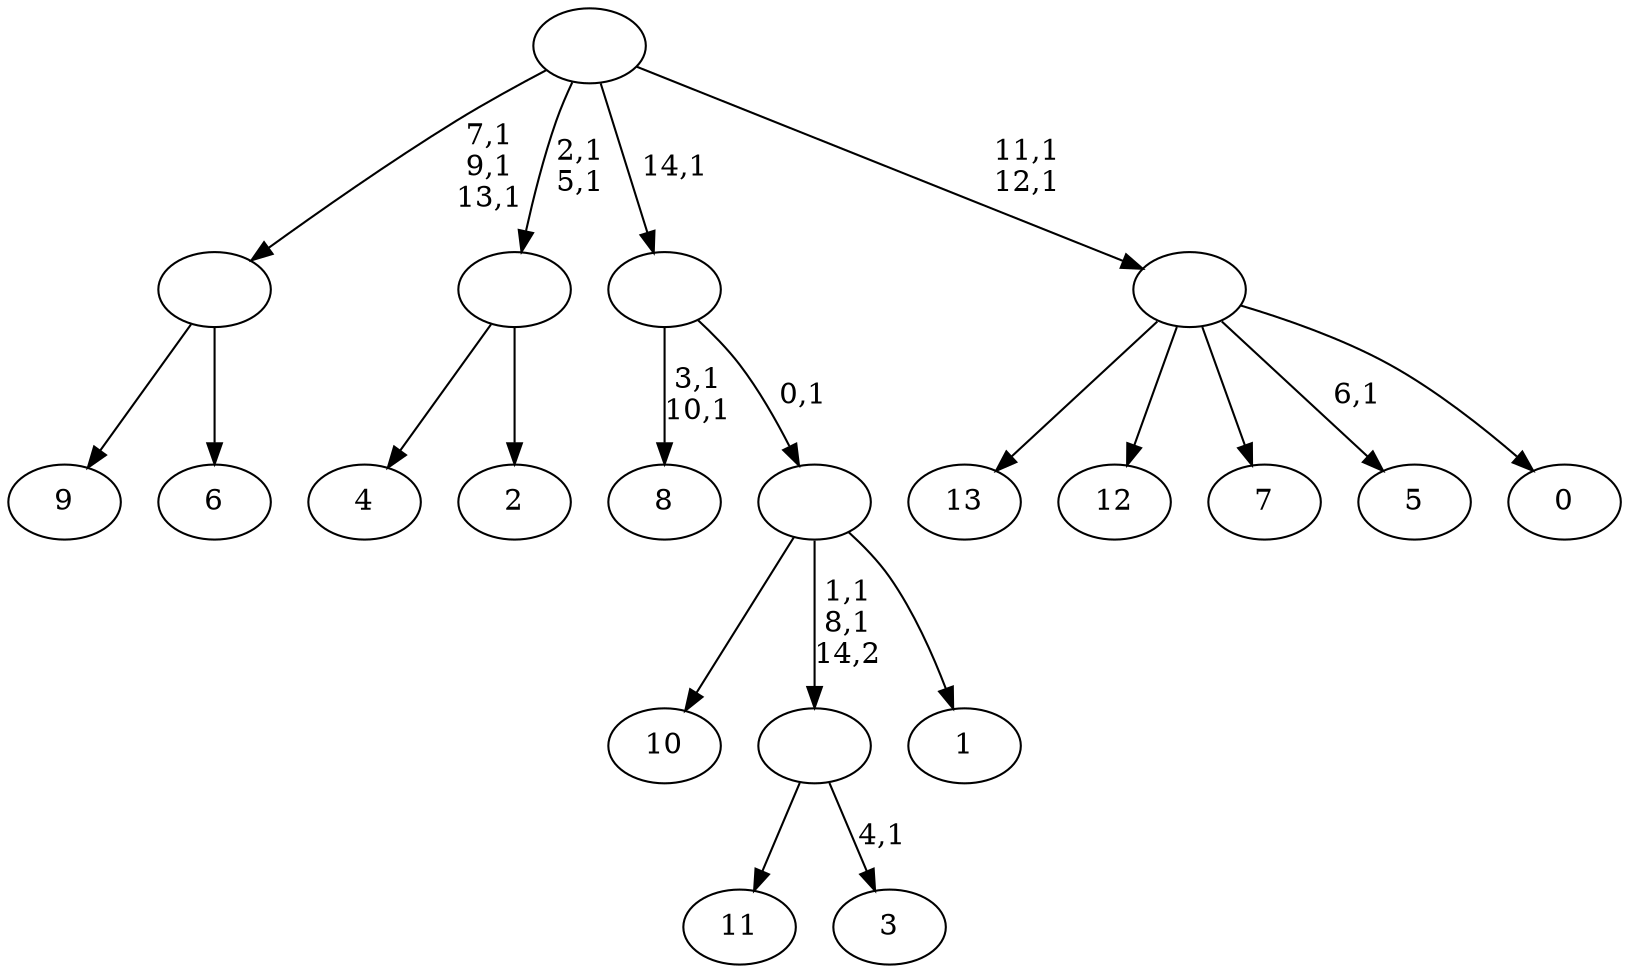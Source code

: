 digraph T {
	29 [label="13"]
	28 [label="12"]
	27 [label="11"]
	26 [label="10"]
	25 [label="9"]
	24 [label="8"]
	21 [label="7"]
	20 [label="6"]
	19 [label=""]
	16 [label="5"]
	14 [label="4"]
	13 [label="3"]
	11 [label=""]
	9 [label="2"]
	8 [label=""]
	6 [label="1"]
	5 [label=""]
	4 [label=""]
	3 [label="0"]
	2 [label=""]
	0 [label=""]
	19 -> 25 [label=""]
	19 -> 20 [label=""]
	11 -> 13 [label="4,1"]
	11 -> 27 [label=""]
	8 -> 14 [label=""]
	8 -> 9 [label=""]
	5 -> 11 [label="1,1\n8,1\n14,2"]
	5 -> 26 [label=""]
	5 -> 6 [label=""]
	4 -> 24 [label="3,1\n10,1"]
	4 -> 5 [label="0,1"]
	2 -> 16 [label="6,1"]
	2 -> 29 [label=""]
	2 -> 28 [label=""]
	2 -> 21 [label=""]
	2 -> 3 [label=""]
	0 -> 2 [label="11,1\n12,1"]
	0 -> 8 [label="2,1\n5,1"]
	0 -> 19 [label="7,1\n9,1\n13,1"]
	0 -> 4 [label="14,1"]
}
